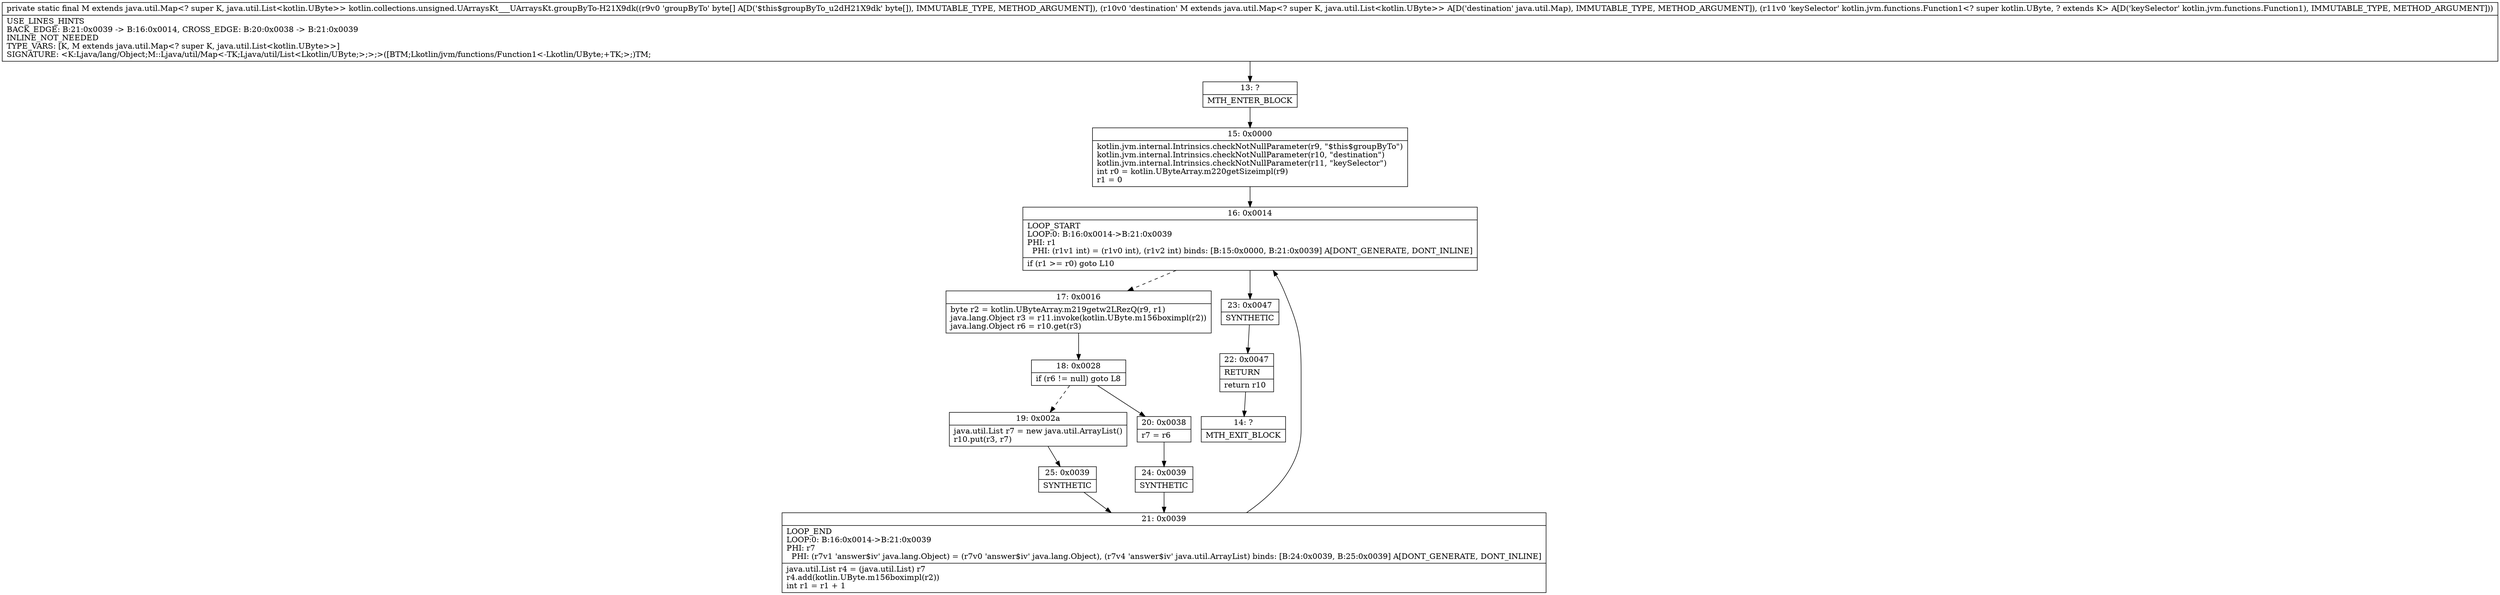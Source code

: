 digraph "CFG forkotlin.collections.unsigned.UArraysKt___UArraysKt.groupByTo\-H21X9dk([BLjava\/util\/Map;Lkotlin\/jvm\/functions\/Function1;)Ljava\/util\/Map;" {
Node_13 [shape=record,label="{13\:\ ?|MTH_ENTER_BLOCK\l}"];
Node_15 [shape=record,label="{15\:\ 0x0000|kotlin.jvm.internal.Intrinsics.checkNotNullParameter(r9, \"$this$groupByTo\")\lkotlin.jvm.internal.Intrinsics.checkNotNullParameter(r10, \"destination\")\lkotlin.jvm.internal.Intrinsics.checkNotNullParameter(r11, \"keySelector\")\lint r0 = kotlin.UByteArray.m220getSizeimpl(r9)\lr1 = 0\l}"];
Node_16 [shape=record,label="{16\:\ 0x0014|LOOP_START\lLOOP:0: B:16:0x0014\-\>B:21:0x0039\lPHI: r1 \l  PHI: (r1v1 int) = (r1v0 int), (r1v2 int) binds: [B:15:0x0000, B:21:0x0039] A[DONT_GENERATE, DONT_INLINE]\l|if (r1 \>= r0) goto L10\l}"];
Node_17 [shape=record,label="{17\:\ 0x0016|byte r2 = kotlin.UByteArray.m219getw2LRezQ(r9, r1)\ljava.lang.Object r3 = r11.invoke(kotlin.UByte.m156boximpl(r2))\ljava.lang.Object r6 = r10.get(r3)\l}"];
Node_18 [shape=record,label="{18\:\ 0x0028|if (r6 != null) goto L8\l}"];
Node_19 [shape=record,label="{19\:\ 0x002a|java.util.List r7 = new java.util.ArrayList()\lr10.put(r3, r7)\l}"];
Node_25 [shape=record,label="{25\:\ 0x0039|SYNTHETIC\l}"];
Node_21 [shape=record,label="{21\:\ 0x0039|LOOP_END\lLOOP:0: B:16:0x0014\-\>B:21:0x0039\lPHI: r7 \l  PHI: (r7v1 'answer$iv' java.lang.Object) = (r7v0 'answer$iv' java.lang.Object), (r7v4 'answer$iv' java.util.ArrayList) binds: [B:24:0x0039, B:25:0x0039] A[DONT_GENERATE, DONT_INLINE]\l|java.util.List r4 = (java.util.List) r7\lr4.add(kotlin.UByte.m156boximpl(r2))\lint r1 = r1 + 1\l}"];
Node_20 [shape=record,label="{20\:\ 0x0038|r7 = r6\l}"];
Node_24 [shape=record,label="{24\:\ 0x0039|SYNTHETIC\l}"];
Node_23 [shape=record,label="{23\:\ 0x0047|SYNTHETIC\l}"];
Node_22 [shape=record,label="{22\:\ 0x0047|RETURN\l|return r10\l}"];
Node_14 [shape=record,label="{14\:\ ?|MTH_EXIT_BLOCK\l}"];
MethodNode[shape=record,label="{private static final M extends java.util.Map\<? super K, java.util.List\<kotlin.UByte\>\> kotlin.collections.unsigned.UArraysKt___UArraysKt.groupByTo\-H21X9dk((r9v0 'groupByTo' byte[] A[D('$this$groupByTo_u2dH21X9dk' byte[]), IMMUTABLE_TYPE, METHOD_ARGUMENT]), (r10v0 'destination' M extends java.util.Map\<? super K, java.util.List\<kotlin.UByte\>\> A[D('destination' java.util.Map), IMMUTABLE_TYPE, METHOD_ARGUMENT]), (r11v0 'keySelector' kotlin.jvm.functions.Function1\<? super kotlin.UByte, ? extends K\> A[D('keySelector' kotlin.jvm.functions.Function1), IMMUTABLE_TYPE, METHOD_ARGUMENT]))  | USE_LINES_HINTS\lBACK_EDGE: B:21:0x0039 \-\> B:16:0x0014, CROSS_EDGE: B:20:0x0038 \-\> B:21:0x0039\lINLINE_NOT_NEEDED\lTYPE_VARS: [K, M extends java.util.Map\<? super K, java.util.List\<kotlin.UByte\>\>]\lSIGNATURE: \<K:Ljava\/lang\/Object;M::Ljava\/util\/Map\<\-TK;Ljava\/util\/List\<Lkotlin\/UByte;\>;\>;\>([BTM;Lkotlin\/jvm\/functions\/Function1\<\-Lkotlin\/UByte;+TK;\>;)TM;\l}"];
MethodNode -> Node_13;Node_13 -> Node_15;
Node_15 -> Node_16;
Node_16 -> Node_17[style=dashed];
Node_16 -> Node_23;
Node_17 -> Node_18;
Node_18 -> Node_19[style=dashed];
Node_18 -> Node_20;
Node_19 -> Node_25;
Node_25 -> Node_21;
Node_21 -> Node_16;
Node_20 -> Node_24;
Node_24 -> Node_21;
Node_23 -> Node_22;
Node_22 -> Node_14;
}

